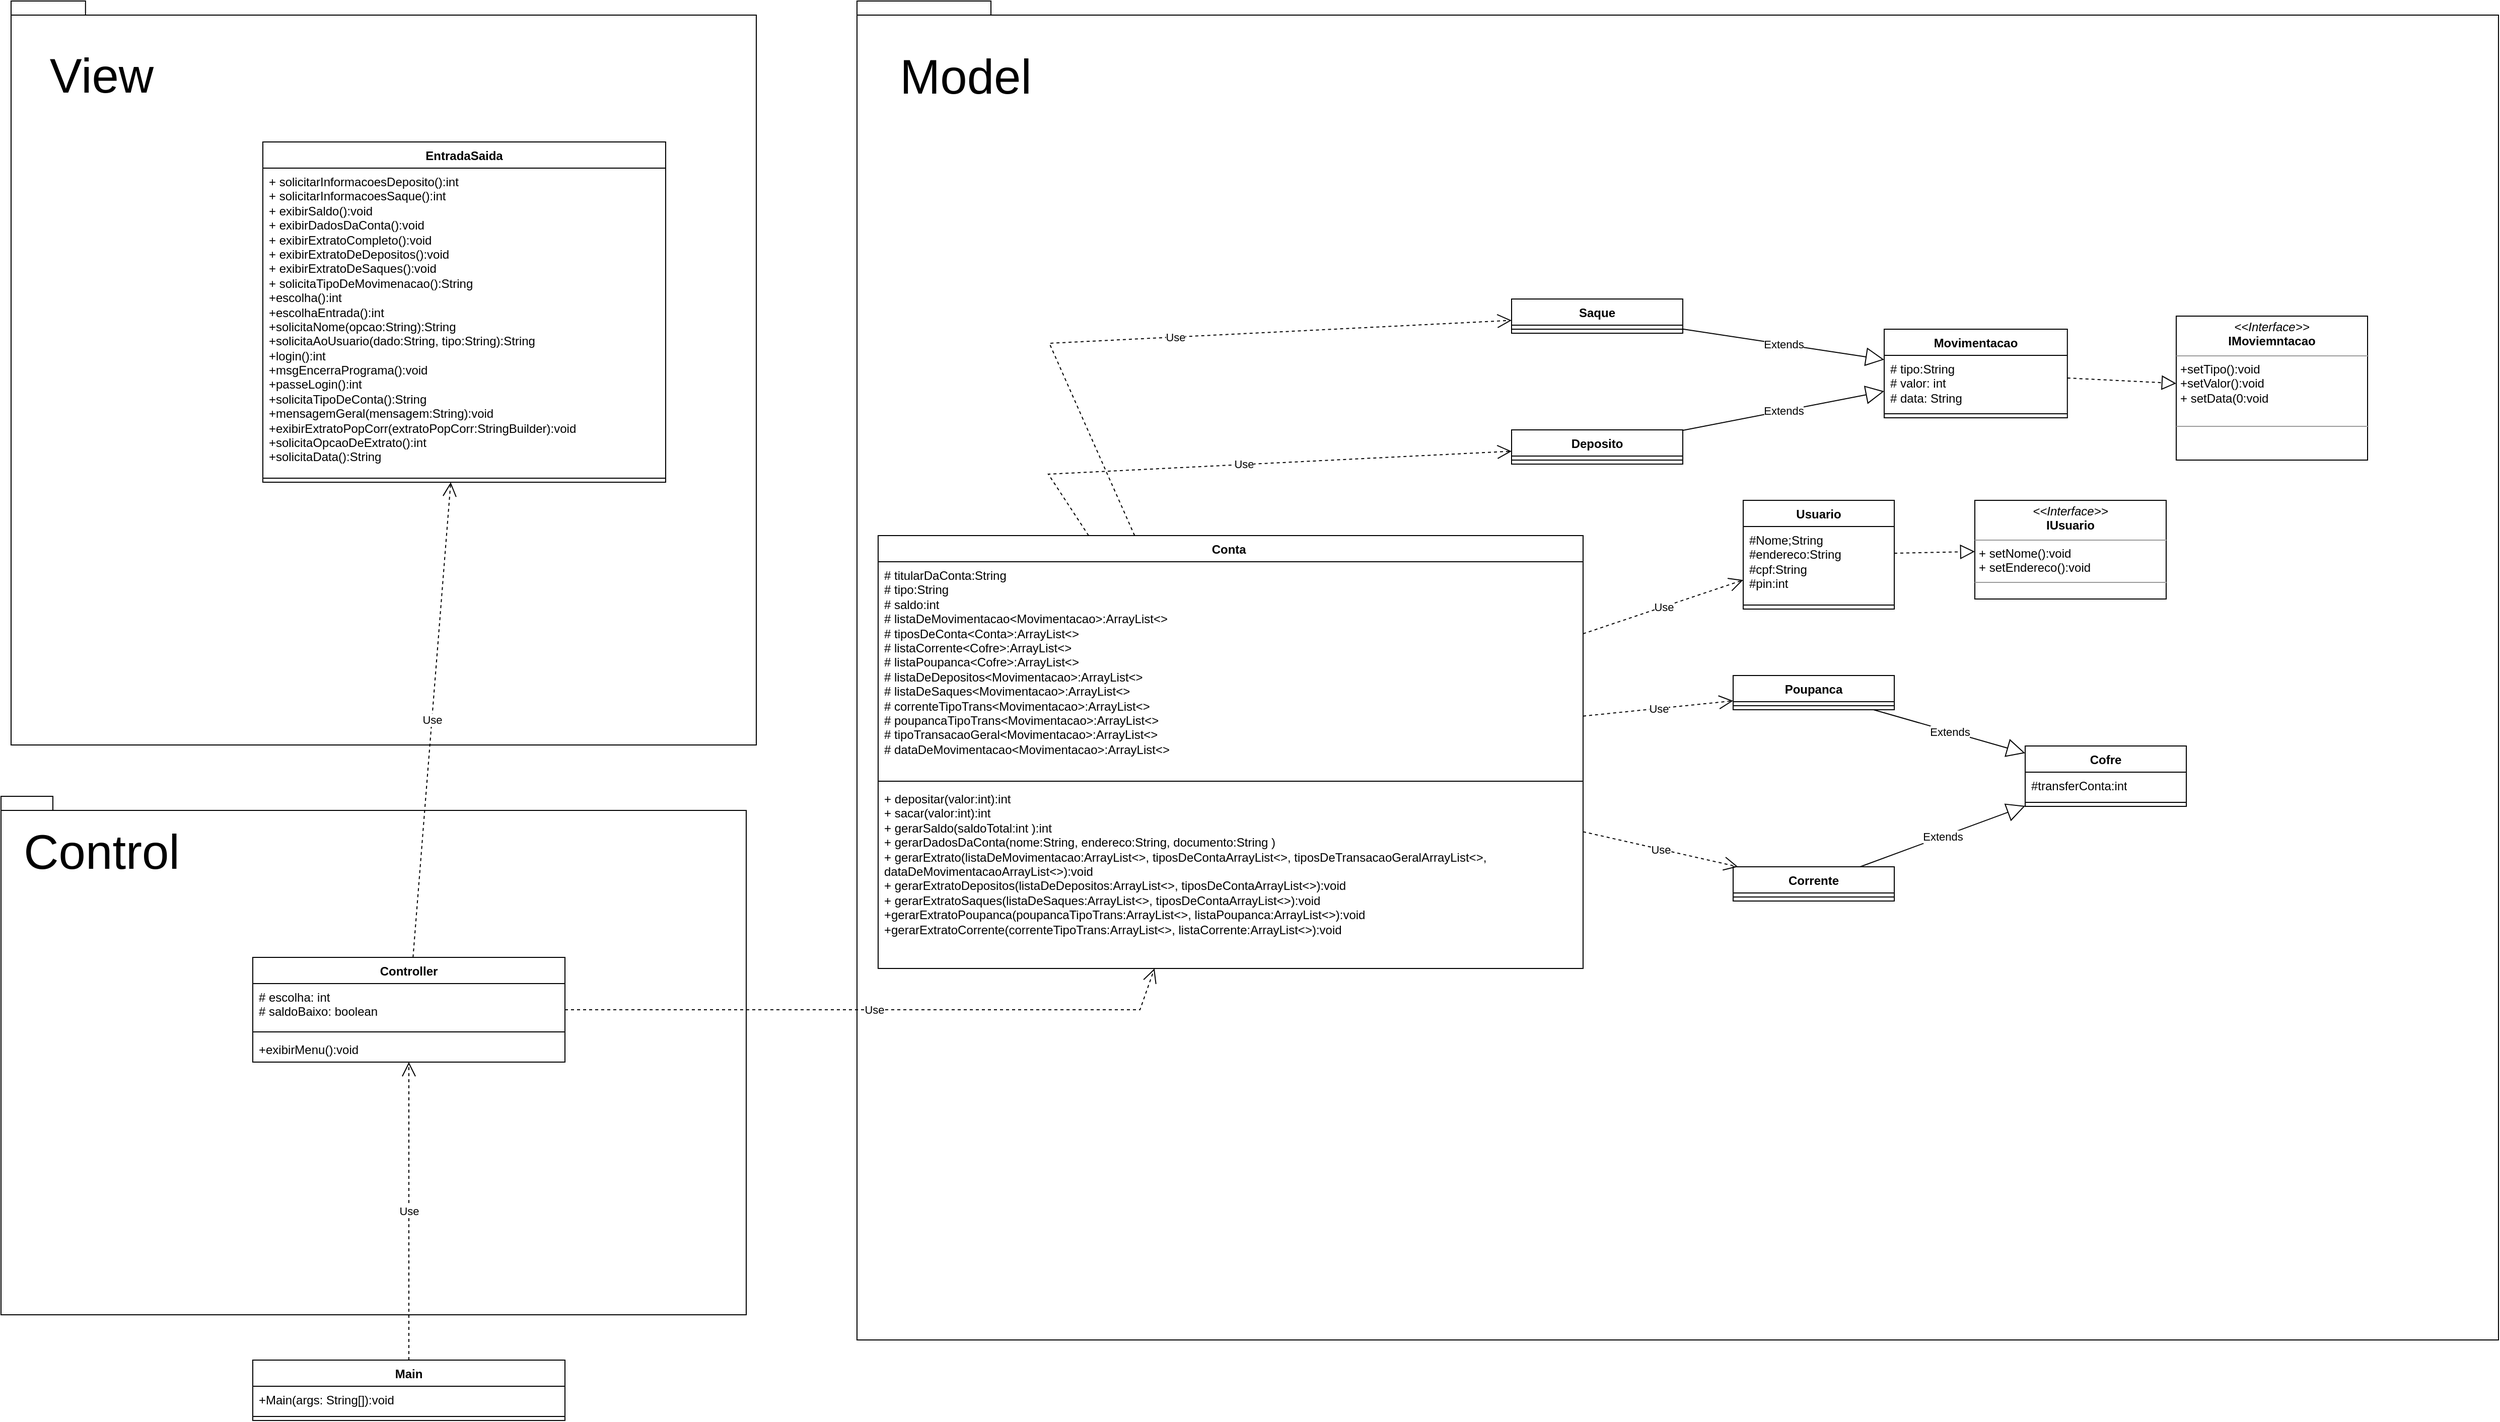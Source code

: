 <mxfile version="22.1.5" type="device">
  <diagram name="Página-1" id="wkBqPO9mRIv1jqaeK_lQ">
    <mxGraphModel dx="3612" dy="2394" grid="1" gridSize="10" guides="1" tooltips="1" connect="1" arrows="1" fold="1" page="1" pageScale="1" pageWidth="827" pageHeight="1169" math="0" shadow="0">
      <root>
        <mxCell id="0" />
        <mxCell id="1" parent="0" />
        <mxCell id="ZDYXa_QKmoX-SmDsttya-9" value="" style="group" parent="1" connectable="0" vertex="1">
          <mxGeometry x="-190" y="-880" width="740" height="739" as="geometry" />
        </mxCell>
        <mxCell id="ZDYXa_QKmoX-SmDsttya-1" value="" style="shape=folder;fontStyle=1;spacingTop=10;tabWidth=40;tabHeight=14;tabPosition=left;html=1;whiteSpace=wrap;movable=1;resizable=1;rotatable=1;deletable=1;editable=1;locked=0;connectable=1;" parent="ZDYXa_QKmoX-SmDsttya-9" vertex="1">
          <mxGeometry width="740" height="739" as="geometry" />
        </mxCell>
        <mxCell id="ZDYXa_QKmoX-SmDsttya-8" value="&lt;font style=&quot;font-size: 48px;&quot;&gt;View&lt;/font&gt;" style="text;html=1;strokeColor=none;fillColor=none;align=center;verticalAlign=middle;whiteSpace=wrap;rounded=0;movable=1;resizable=1;rotatable=1;deletable=1;editable=1;locked=0;connectable=1;" parent="ZDYXa_QKmoX-SmDsttya-9" vertex="1">
          <mxGeometry x="60" y="59" width="60" height="30" as="geometry" />
        </mxCell>
        <mxCell id="ZDYXa_QKmoX-SmDsttya-18" value="EntradaSaida" style="swimlane;fontStyle=1;align=center;verticalAlign=top;childLayout=stackLayout;horizontal=1;startSize=26;horizontalStack=0;resizeParent=1;resizeParentMax=0;resizeLast=0;collapsible=1;marginBottom=0;whiteSpace=wrap;html=1;" parent="ZDYXa_QKmoX-SmDsttya-9" vertex="1">
          <mxGeometry x="250" y="140" width="400" height="338" as="geometry" />
        </mxCell>
        <mxCell id="ZDYXa_QKmoX-SmDsttya-19" value="&lt;div&gt;+ solicitarInformacoesDeposito():int&amp;nbsp;&lt;/div&gt;&lt;div&gt;+ solicitarInformacoesSaque():int&amp;nbsp;&lt;/div&gt;&lt;div&gt;+ exibirSaldo():void&amp;nbsp;&lt;/div&gt;&lt;div&gt;+ exibirDadosDaConta():void&amp;nbsp;&amp;nbsp;&lt;/div&gt;&lt;div&gt;+ exibirExtratoCompleto():void&amp;nbsp;&lt;/div&gt;&lt;div&gt;+ exibirExtratoDeDepositos():void&amp;nbsp;&lt;/div&gt;&lt;div&gt;+ exibirExtratoDeSaques():void&amp;nbsp;&lt;/div&gt;&lt;div&gt;+ solicitaTipoDeMovimenacao():String&lt;/div&gt;&lt;div&gt;+escolha():int&amp;nbsp;&lt;/div&gt;&lt;div&gt;+escolhaEntrada():int&amp;nbsp;&lt;/div&gt;&lt;div&gt;+solicitaNome(opcao:String):String&amp;nbsp;&lt;/div&gt;&lt;div&gt;+solicitaAoUsuario(dado:String, tipo:String):String&lt;/div&gt;&lt;div&gt;+login():int&amp;nbsp;&lt;/div&gt;&lt;div&gt;+msgEncerraPrograma():void&lt;/div&gt;&lt;div&gt;+passeLogin():int&amp;nbsp;&lt;/div&gt;&lt;div&gt;+solicitaTipoDeConta():String&lt;/div&gt;&lt;div&gt;+mensagemGeral(mensagem:String):void&lt;/div&gt;&lt;div&gt;+exibirExtratoPopCorr(extratoPopCorr:StringBuilder):void&lt;/div&gt;&lt;div&gt;+solicitaOpcaoDeExtrato():int&lt;/div&gt;&lt;div&gt;+solicitaData():String&lt;/div&gt;" style="text;strokeColor=none;fillColor=none;align=left;verticalAlign=top;spacingLeft=4;spacingRight=4;overflow=hidden;rotatable=0;points=[[0,0.5],[1,0.5]];portConstraint=eastwest;whiteSpace=wrap;html=1;" parent="ZDYXa_QKmoX-SmDsttya-18" vertex="1">
          <mxGeometry y="26" width="400" height="304" as="geometry" />
        </mxCell>
        <mxCell id="ZDYXa_QKmoX-SmDsttya-20" value="" style="line;strokeWidth=1;fillColor=none;align=left;verticalAlign=middle;spacingTop=-1;spacingLeft=3;spacingRight=3;rotatable=0;labelPosition=right;points=[];portConstraint=eastwest;strokeColor=inherit;" parent="ZDYXa_QKmoX-SmDsttya-18" vertex="1">
          <mxGeometry y="330" width="400" height="8" as="geometry" />
        </mxCell>
        <mxCell id="ZDYXa_QKmoX-SmDsttya-11" value="" style="group" parent="1" connectable="0" vertex="1">
          <mxGeometry x="-200" y="-90" width="740" height="515" as="geometry" />
        </mxCell>
        <mxCell id="ZDYXa_QKmoX-SmDsttya-2" value="" style="shape=folder;fontStyle=1;spacingTop=10;tabWidth=40;tabHeight=14;tabPosition=left;html=1;whiteSpace=wrap;" parent="ZDYXa_QKmoX-SmDsttya-11" vertex="1">
          <mxGeometry width="740" height="515" as="geometry" />
        </mxCell>
        <mxCell id="ZDYXa_QKmoX-SmDsttya-10" value="&lt;font style=&quot;font-size: 48px;&quot;&gt;Control&lt;/font&gt;" style="text;html=1;strokeColor=none;fillColor=none;align=center;verticalAlign=middle;whiteSpace=wrap;rounded=0;" parent="ZDYXa_QKmoX-SmDsttya-11" vertex="1">
          <mxGeometry x="70" y="40" width="60" height="30" as="geometry" />
        </mxCell>
        <mxCell id="ZDYXa_QKmoX-SmDsttya-4" value="Controller" style="swimlane;fontStyle=1;align=center;verticalAlign=top;childLayout=stackLayout;horizontal=1;startSize=26;horizontalStack=0;resizeParent=1;resizeParentMax=0;resizeLast=0;collapsible=1;marginBottom=0;whiteSpace=wrap;html=1;" parent="ZDYXa_QKmoX-SmDsttya-11" vertex="1">
          <mxGeometry x="250" y="160" width="310" height="104" as="geometry" />
        </mxCell>
        <mxCell id="ZDYXa_QKmoX-SmDsttya-5" value="# escolha: int&amp;nbsp;&lt;br&gt;# saldoBaixo: boolean&lt;br&gt;" style="text;strokeColor=none;fillColor=none;align=left;verticalAlign=top;spacingLeft=4;spacingRight=4;overflow=hidden;rotatable=0;points=[[0,0.5],[1,0.5]];portConstraint=eastwest;whiteSpace=wrap;html=1;" parent="ZDYXa_QKmoX-SmDsttya-4" vertex="1">
          <mxGeometry y="26" width="310" height="44" as="geometry" />
        </mxCell>
        <mxCell id="ZDYXa_QKmoX-SmDsttya-6" value="" style="line;strokeWidth=1;fillColor=none;align=left;verticalAlign=middle;spacingTop=-1;spacingLeft=3;spacingRight=3;rotatable=0;labelPosition=right;points=[];portConstraint=eastwest;strokeColor=inherit;" parent="ZDYXa_QKmoX-SmDsttya-4" vertex="1">
          <mxGeometry y="70" width="310" height="8" as="geometry" />
        </mxCell>
        <mxCell id="ZDYXa_QKmoX-SmDsttya-7" value="+exibirMenu():void&amp;nbsp;" style="text;strokeColor=none;fillColor=none;align=left;verticalAlign=top;spacingLeft=4;spacingRight=4;overflow=hidden;rotatable=0;points=[[0,0.5],[1,0.5]];portConstraint=eastwest;whiteSpace=wrap;html=1;" parent="ZDYXa_QKmoX-SmDsttya-4" vertex="1">
          <mxGeometry y="78" width="310" height="26" as="geometry" />
        </mxCell>
        <mxCell id="ZDYXa_QKmoX-SmDsttya-14" value="Main" style="swimlane;fontStyle=1;align=center;verticalAlign=top;childLayout=stackLayout;horizontal=1;startSize=26;horizontalStack=0;resizeParent=1;resizeParentMax=0;resizeLast=0;collapsible=1;marginBottom=0;whiteSpace=wrap;html=1;" parent="1" vertex="1">
          <mxGeometry x="50" y="470" width="310" height="60" as="geometry" />
        </mxCell>
        <mxCell id="ZDYXa_QKmoX-SmDsttya-15" value="+Main(args: String[]):void" style="text;strokeColor=none;fillColor=none;align=left;verticalAlign=top;spacingLeft=4;spacingRight=4;overflow=hidden;rotatable=0;points=[[0,0.5],[1,0.5]];portConstraint=eastwest;whiteSpace=wrap;html=1;" parent="ZDYXa_QKmoX-SmDsttya-14" vertex="1">
          <mxGeometry y="26" width="310" height="26" as="geometry" />
        </mxCell>
        <mxCell id="ZDYXa_QKmoX-SmDsttya-16" value="" style="line;strokeWidth=1;fillColor=none;align=left;verticalAlign=middle;spacingTop=-1;spacingLeft=3;spacingRight=3;rotatable=0;labelPosition=right;points=[];portConstraint=eastwest;strokeColor=inherit;" parent="ZDYXa_QKmoX-SmDsttya-14" vertex="1">
          <mxGeometry y="52" width="310" height="8" as="geometry" />
        </mxCell>
        <mxCell id="ZDYXa_QKmoX-SmDsttya-23" value="Use" style="endArrow=open;endSize=12;dashed=1;html=1;rounded=0;" parent="1" source="ZDYXa_QKmoX-SmDsttya-14" target="ZDYXa_QKmoX-SmDsttya-4" edge="1">
          <mxGeometry width="160" relative="1" as="geometry">
            <mxPoint x="230" y="190" as="sourcePoint" />
            <mxPoint x="390" y="190" as="targetPoint" />
          </mxGeometry>
        </mxCell>
        <mxCell id="ZDYXa_QKmoX-SmDsttya-24" value="Use" style="endArrow=open;endSize=12;dashed=1;html=1;rounded=0;" parent="1" source="ZDYXa_QKmoX-SmDsttya-4" target="ZDYXa_QKmoX-SmDsttya-18" edge="1">
          <mxGeometry width="160" relative="1" as="geometry">
            <mxPoint x="150" y="-10" as="sourcePoint" />
            <mxPoint x="310" y="-10" as="targetPoint" />
          </mxGeometry>
        </mxCell>
        <mxCell id="ZDYXa_QKmoX-SmDsttya-41" value="" style="group" parent="1" connectable="0" vertex="1">
          <mxGeometry x="650" y="-880" width="1630" height="1330" as="geometry" />
        </mxCell>
        <mxCell id="ZDYXa_QKmoX-SmDsttya-3" value="" style="shape=folder;fontStyle=1;spacingTop=10;tabWidth=40;tabHeight=14;tabPosition=left;html=1;whiteSpace=wrap;movable=0;resizable=0;rotatable=0;deletable=0;editable=0;locked=1;connectable=0;" parent="ZDYXa_QKmoX-SmDsttya-41" vertex="1">
          <mxGeometry x="-0.003" width="1630" height="1330" as="geometry" />
        </mxCell>
        <mxCell id="ZDYXa_QKmoX-SmDsttya-40" value="&lt;font style=&quot;font-size: 48px;&quot;&gt;Model&lt;/font&gt;" style="text;html=1;strokeColor=none;fillColor=none;align=center;verticalAlign=middle;whiteSpace=wrap;rounded=0;movable=0;resizable=0;rotatable=0;deletable=0;editable=0;locked=1;connectable=0;" parent="ZDYXa_QKmoX-SmDsttya-41" vertex="1">
          <mxGeometry x="87.001" y="60" width="41.974" height="30" as="geometry" />
        </mxCell>
        <mxCell id="ZDYXa_QKmoX-SmDsttya-25" value="Conta&amp;nbsp;" style="swimlane;fontStyle=1;align=center;verticalAlign=top;childLayout=stackLayout;horizontal=1;startSize=26;horizontalStack=0;resizeParent=1;resizeParentMax=0;resizeLast=0;collapsible=1;marginBottom=0;whiteSpace=wrap;html=1;container=0;" parent="ZDYXa_QKmoX-SmDsttya-41" vertex="1">
          <mxGeometry x="20.987" y="531" width="700" height="430" as="geometry" />
        </mxCell>
        <mxCell id="ZDYXa_QKmoX-SmDsttya-26" value="&lt;div&gt;# titularDaConta:String&amp;nbsp;&lt;/div&gt;&lt;div&gt;# tipo:String&amp;nbsp;&lt;/div&gt;&lt;div&gt;# saldo:int&amp;nbsp;&lt;/div&gt;&lt;div&gt;# listaDeMovimentacao&amp;lt;Movimentacao&amp;gt;:ArrayList&amp;lt;&amp;gt;&lt;/div&gt;&lt;div&gt;# tiposDeConta&amp;lt;Conta&amp;gt;:ArrayList&amp;lt;&amp;gt;&lt;/div&gt;&lt;div&gt;# listaCorrente&amp;lt;Cofre&amp;gt;:ArrayList&amp;lt;&amp;gt;&lt;/div&gt;&lt;div&gt;#&amp;nbsp;listaPoupanca&amp;lt;Cofre&amp;gt;:ArrayList&amp;lt;&amp;gt;&lt;/div&gt;&lt;div&gt;#&amp;nbsp;listaDeDepositos&amp;lt;Movimentacao&amp;gt;:ArrayList&amp;lt;&amp;gt;&lt;/div&gt;&lt;div&gt;# listaDeSaques&amp;lt;Movimentacao&amp;gt;:ArrayList&amp;lt;&amp;gt;&lt;br&gt;&lt;/div&gt;&lt;div&gt;# correnteTipoTrans&amp;lt;Movimentacao&amp;gt;:ArrayList&amp;lt;&amp;gt;&lt;br&gt;&lt;/div&gt;&lt;div&gt;# poupancaTipoTrans&amp;lt;Movimentacao&amp;gt;:ArrayList&amp;lt;&amp;gt;&lt;/div&gt;&lt;div&gt;# tipoTransacaoGeral&amp;lt;Movimentacao&amp;gt;:ArrayList&amp;lt;&amp;gt;&lt;/div&gt;&lt;div&gt;# dataDeMovimentacao&amp;lt;Movimentacao&amp;gt;:ArrayList&amp;lt;&amp;gt;&lt;/div&gt;" style="text;strokeColor=none;fillColor=none;align=left;verticalAlign=top;spacingLeft=4;spacingRight=4;overflow=hidden;rotatable=0;points=[[0,0.5],[1,0.5]];portConstraint=eastwest;whiteSpace=wrap;html=1;container=0;" parent="ZDYXa_QKmoX-SmDsttya-25" vertex="1">
          <mxGeometry y="26" width="700" height="214" as="geometry" />
        </mxCell>
        <mxCell id="ZDYXa_QKmoX-SmDsttya-27" value="" style="line;strokeWidth=1;fillColor=none;align=left;verticalAlign=middle;spacingTop=-1;spacingLeft=3;spacingRight=3;rotatable=0;labelPosition=right;points=[];portConstraint=eastwest;strokeColor=inherit;container=0;" parent="ZDYXa_QKmoX-SmDsttya-25" vertex="1">
          <mxGeometry y="240" width="700" height="8" as="geometry" />
        </mxCell>
        <mxCell id="ZDYXa_QKmoX-SmDsttya-28" value="&lt;div&gt;+ depositar(valor:int):int&lt;/div&gt;&lt;div&gt;+ sacar(valor:int):int&amp;nbsp;&lt;/div&gt;&lt;div&gt;+ gerarSaldo(saldoTotal:int ):int&amp;nbsp;&lt;/div&gt;&lt;div&gt;+ gerarDadosDaConta(nome:String, endereco:String, documento:String )&lt;/div&gt;&lt;div&gt;+ gerarExtrato(listaDeMovimentacao:ArrayList&amp;lt;&amp;gt;, tiposDeContaArrayList&amp;lt;&amp;gt;, tiposDeTransacaoGeralArrayList&amp;lt;&amp;gt;, dataDeMovimentacaoArrayList&amp;lt;&amp;gt;):void&lt;/div&gt;&lt;div&gt;+ gerarExtratoDepositos(listaDeDepositos:ArrayList&amp;lt;&amp;gt;, tiposDeContaArrayList&amp;lt;&amp;gt;):void&lt;/div&gt;&lt;div&gt;+ gerarExtratoSaques(listaDeSaques:ArrayList&amp;lt;&amp;gt;, tiposDeContaArrayList&amp;lt;&amp;gt;):void&lt;/div&gt;&lt;div&gt;+gerarExtratoPoupanca(poupancaTipoTrans:ArrayList&amp;lt;&amp;gt;, listaPoupanca:ArrayList&amp;lt;&amp;gt;):void&lt;/div&gt;&lt;div&gt;+gerarExtratoCorrente(correnteTipoTrans:ArrayList&amp;lt;&amp;gt;, listaCorrente:ArrayList&amp;lt;&amp;gt;):void&lt;br&gt;&lt;/div&gt;&lt;div&gt;&lt;br&gt;&lt;/div&gt;" style="text;strokeColor=none;fillColor=none;align=left;verticalAlign=top;spacingLeft=4;spacingRight=4;overflow=hidden;rotatable=0;points=[[0,0.5],[1,0.5]];portConstraint=eastwest;whiteSpace=wrap;html=1;container=0;" parent="ZDYXa_QKmoX-SmDsttya-25" vertex="1">
          <mxGeometry y="248" width="700" height="182" as="geometry" />
        </mxCell>
        <mxCell id="ZDYXa_QKmoX-SmDsttya-30" value="Movimentacao" style="swimlane;fontStyle=1;align=center;verticalAlign=top;childLayout=stackLayout;horizontal=1;startSize=26;horizontalStack=0;resizeParent=1;resizeParentMax=0;resizeLast=0;collapsible=1;marginBottom=0;whiteSpace=wrap;html=1;container=0;" parent="ZDYXa_QKmoX-SmDsttya-41" vertex="1">
          <mxGeometry x="1020.001" y="326" width="181.888" height="88" as="geometry" />
        </mxCell>
        <mxCell id="ZDYXa_QKmoX-SmDsttya-31" value="&lt;div&gt;# tipo:String&amp;nbsp;&lt;/div&gt;&lt;div&gt;# valor: int&amp;nbsp;&lt;/div&gt;&lt;div&gt;# data: String&amp;nbsp;&lt;/div&gt;" style="text;strokeColor=none;fillColor=none;align=left;verticalAlign=top;spacingLeft=4;spacingRight=4;overflow=hidden;rotatable=0;points=[[0,0.5],[1,0.5]];portConstraint=eastwest;whiteSpace=wrap;html=1;container=0;" parent="ZDYXa_QKmoX-SmDsttya-30" vertex="1">
          <mxGeometry y="26" width="181.888" height="54" as="geometry" />
        </mxCell>
        <mxCell id="ZDYXa_QKmoX-SmDsttya-32" value="" style="line;strokeWidth=1;fillColor=none;align=left;verticalAlign=middle;spacingTop=-1;spacingLeft=3;spacingRight=3;rotatable=0;labelPosition=right;points=[];portConstraint=eastwest;strokeColor=inherit;container=0;" parent="ZDYXa_QKmoX-SmDsttya-30" vertex="1">
          <mxGeometry y="80" width="181.888" height="8" as="geometry" />
        </mxCell>
        <mxCell id="ZDYXa_QKmoX-SmDsttya-44" value="Deposito" style="swimlane;fontStyle=1;align=center;verticalAlign=top;childLayout=stackLayout;horizontal=1;startSize=26;horizontalStack=0;resizeParent=1;resizeParentMax=0;resizeLast=0;collapsible=1;marginBottom=0;whiteSpace=wrap;html=1;" parent="ZDYXa_QKmoX-SmDsttya-41" vertex="1">
          <mxGeometry x="650" y="426" width="170" height="34" as="geometry" />
        </mxCell>
        <mxCell id="ZDYXa_QKmoX-SmDsttya-46" value="" style="line;strokeWidth=1;fillColor=none;align=left;verticalAlign=middle;spacingTop=-1;spacingLeft=3;spacingRight=3;rotatable=0;labelPosition=right;points=[];portConstraint=eastwest;strokeColor=inherit;" parent="ZDYXa_QKmoX-SmDsttya-44" vertex="1">
          <mxGeometry y="26" width="170" height="8" as="geometry" />
        </mxCell>
        <mxCell id="ZDYXa_QKmoX-SmDsttya-48" value="Saque" style="swimlane;fontStyle=1;align=center;verticalAlign=top;childLayout=stackLayout;horizontal=1;startSize=26;horizontalStack=0;resizeParent=1;resizeParentMax=0;resizeLast=0;collapsible=1;marginBottom=0;whiteSpace=wrap;html=1;" parent="ZDYXa_QKmoX-SmDsttya-41" vertex="1">
          <mxGeometry x="650" y="296" width="170" height="34" as="geometry" />
        </mxCell>
        <mxCell id="ZDYXa_QKmoX-SmDsttya-50" value="" style="line;strokeWidth=1;fillColor=none;align=left;verticalAlign=middle;spacingTop=-1;spacingLeft=3;spacingRight=3;rotatable=0;labelPosition=right;points=[];portConstraint=eastwest;strokeColor=inherit;" parent="ZDYXa_QKmoX-SmDsttya-48" vertex="1">
          <mxGeometry y="26" width="170" height="8" as="geometry" />
        </mxCell>
        <mxCell id="ZDYXa_QKmoX-SmDsttya-56" value="&lt;p style=&quot;margin:0px;margin-top:4px;text-align:center;&quot;&gt;&lt;i&gt;&amp;lt;&amp;lt;Interface&amp;gt;&amp;gt;&lt;/i&gt;&lt;br&gt;&lt;b&gt;IMoviemntacao&lt;/b&gt;&lt;/p&gt;&lt;hr size=&quot;1&quot;&gt;&lt;p style=&quot;margin:0px;margin-left:4px;&quot;&gt;+setTipo():void&amp;nbsp;&lt;/p&gt;&lt;p style=&quot;margin:0px;margin-left:4px;&quot;&gt;+setValor():void&amp;nbsp;&lt;/p&gt;&lt;p style=&quot;margin:0px;margin-left:4px;&quot;&gt;+ setData(0:void&lt;/p&gt;&lt;p style=&quot;margin:0px;margin-left:4px;&quot;&gt;&lt;br&gt;&lt;/p&gt;&lt;hr size=&quot;1&quot;&gt;&lt;p style=&quot;margin:0px;margin-left:4px;&quot;&gt;&lt;br&gt;&lt;/p&gt;" style="verticalAlign=top;align=left;overflow=fill;fontSize=12;fontFamily=Helvetica;html=1;whiteSpace=wrap;" parent="ZDYXa_QKmoX-SmDsttya-41" vertex="1">
          <mxGeometry x="1310" y="313" width="190" height="143" as="geometry" />
        </mxCell>
        <mxCell id="ZDYXa_QKmoX-SmDsttya-57" value="" style="endArrow=block;dashed=1;endFill=0;endSize=12;html=1;rounded=0;" parent="ZDYXa_QKmoX-SmDsttya-41" source="ZDYXa_QKmoX-SmDsttya-30" target="ZDYXa_QKmoX-SmDsttya-56" edge="1">
          <mxGeometry width="160" relative="1" as="geometry">
            <mxPoint x="1060" y="840" as="sourcePoint" />
            <mxPoint x="1220" y="840" as="targetPoint" />
          </mxGeometry>
        </mxCell>
        <mxCell id="ZDYXa_QKmoX-SmDsttya-61" value="Use" style="endArrow=open;endSize=12;dashed=1;html=1;rounded=0;" parent="ZDYXa_QKmoX-SmDsttya-41" source="ZDYXa_QKmoX-SmDsttya-25" target="ZDYXa_QKmoX-SmDsttya-44" edge="1">
          <mxGeometry width="160" relative="1" as="geometry">
            <mxPoint x="240" y="430" as="sourcePoint" />
            <mxPoint x="400" y="430" as="targetPoint" />
            <Array as="points">
              <mxPoint x="190" y="470" />
            </Array>
          </mxGeometry>
        </mxCell>
        <mxCell id="ZDYXa_QKmoX-SmDsttya-62" value="Use" style="endArrow=open;endSize=12;dashed=1;html=1;rounded=0;" parent="ZDYXa_QKmoX-SmDsttya-41" source="ZDYXa_QKmoX-SmDsttya-25" target="ZDYXa_QKmoX-SmDsttya-48" edge="1">
          <mxGeometry width="160" relative="1" as="geometry">
            <mxPoint x="200" y="370" as="sourcePoint" />
            <mxPoint x="360" y="370" as="targetPoint" />
            <Array as="points">
              <mxPoint x="191" y="340" />
            </Array>
          </mxGeometry>
        </mxCell>
        <mxCell id="ZDYXa_QKmoX-SmDsttya-63" value="Extends" style="endArrow=block;endSize=16;endFill=0;html=1;rounded=0;" parent="ZDYXa_QKmoX-SmDsttya-41" source="ZDYXa_QKmoX-SmDsttya-48" target="ZDYXa_QKmoX-SmDsttya-30" edge="1">
          <mxGeometry width="160" relative="1" as="geometry">
            <mxPoint x="590" y="400" as="sourcePoint" />
            <mxPoint x="750" y="400" as="targetPoint" />
          </mxGeometry>
        </mxCell>
        <mxCell id="ZDYXa_QKmoX-SmDsttya-64" value="Extends" style="endArrow=block;endSize=16;endFill=0;html=1;rounded=0;" parent="ZDYXa_QKmoX-SmDsttya-41" source="ZDYXa_QKmoX-SmDsttya-44" target="ZDYXa_QKmoX-SmDsttya-30" edge="1">
          <mxGeometry width="160" relative="1" as="geometry">
            <mxPoint x="670" y="460" as="sourcePoint" />
            <mxPoint x="830" y="460" as="targetPoint" />
          </mxGeometry>
        </mxCell>
        <mxCell id="ZDYXa_QKmoX-SmDsttya-65" value="Usuario" style="swimlane;fontStyle=1;align=center;verticalAlign=top;childLayout=stackLayout;horizontal=1;startSize=26;horizontalStack=0;resizeParent=1;resizeParentMax=0;resizeLast=0;collapsible=1;marginBottom=0;whiteSpace=wrap;html=1;" parent="ZDYXa_QKmoX-SmDsttya-41" vertex="1">
          <mxGeometry x="880" y="496" width="150" height="108" as="geometry" />
        </mxCell>
        <mxCell id="ZDYXa_QKmoX-SmDsttya-66" value="#Nome;String&amp;nbsp;&lt;br&gt;#endereco:String&lt;br&gt;#cpf:String&amp;nbsp;&lt;br&gt;#pin:int&amp;nbsp;&amp;nbsp;&lt;br&gt;&amp;nbsp;" style="text;strokeColor=none;fillColor=none;align=left;verticalAlign=top;spacingLeft=4;spacingRight=4;overflow=hidden;rotatable=0;points=[[0,0.5],[1,0.5]];portConstraint=eastwest;whiteSpace=wrap;html=1;" parent="ZDYXa_QKmoX-SmDsttya-65" vertex="1">
          <mxGeometry y="26" width="150" height="74" as="geometry" />
        </mxCell>
        <mxCell id="ZDYXa_QKmoX-SmDsttya-67" value="" style="line;strokeWidth=1;fillColor=none;align=left;verticalAlign=middle;spacingTop=-1;spacingLeft=3;spacingRight=3;rotatable=0;labelPosition=right;points=[];portConstraint=eastwest;strokeColor=inherit;" parent="ZDYXa_QKmoX-SmDsttya-65" vertex="1">
          <mxGeometry y="100" width="150" height="8" as="geometry" />
        </mxCell>
        <mxCell id="ZDYXa_QKmoX-SmDsttya-77" value="Use" style="endArrow=open;endSize=12;dashed=1;html=1;rounded=0;" parent="ZDYXa_QKmoX-SmDsttya-41" source="ZDYXa_QKmoX-SmDsttya-25" target="ZDYXa_QKmoX-SmDsttya-65" edge="1">
          <mxGeometry width="160" relative="1" as="geometry">
            <mxPoint x="460" y="620" as="sourcePoint" />
            <mxPoint x="580" y="635.351" as="targetPoint" />
          </mxGeometry>
        </mxCell>
        <mxCell id="ZDYXa_QKmoX-SmDsttya-81" value="&lt;p style=&quot;margin:0px;margin-top:4px;text-align:center;&quot;&gt;&lt;i&gt;&amp;lt;&amp;lt;Interface&amp;gt;&amp;gt;&lt;/i&gt;&lt;br&gt;&lt;b&gt;IUsuario&lt;/b&gt;&lt;/p&gt;&lt;hr size=&quot;1&quot;&gt;&lt;p style=&quot;margin:0px;margin-left:4px;&quot;&gt;+ setNome&lt;span style=&quot;background-color: initial;&quot;&gt;():void&lt;/span&gt;&lt;/p&gt;&lt;p style=&quot;margin:0px;margin-left:4px;&quot;&gt;+ setEndereco():void&lt;/p&gt;&lt;hr size=&quot;1&quot;&gt;&lt;p style=&quot;margin:0px;margin-left:4px;&quot;&gt;&lt;br&gt;&lt;/p&gt;" style="verticalAlign=top;align=left;overflow=fill;fontSize=12;fontFamily=Helvetica;html=1;whiteSpace=wrap;" parent="ZDYXa_QKmoX-SmDsttya-41" vertex="1">
          <mxGeometry x="1110" y="496" width="190" height="98" as="geometry" />
        </mxCell>
        <mxCell id="ZDYXa_QKmoX-SmDsttya-82" value="" style="endArrow=block;dashed=1;endFill=0;endSize=12;html=1;rounded=0;" parent="ZDYXa_QKmoX-SmDsttya-41" source="ZDYXa_QKmoX-SmDsttya-65" target="ZDYXa_QKmoX-SmDsttya-81" edge="1">
          <mxGeometry width="160" relative="1" as="geometry">
            <mxPoint x="1020" y="830" as="sourcePoint" />
            <mxPoint x="1180" y="830" as="targetPoint" />
          </mxGeometry>
        </mxCell>
        <mxCell id="U3aJZuugFM_wqAL2cR6U-1" value="Poupanca" style="swimlane;fontStyle=1;align=center;verticalAlign=top;childLayout=stackLayout;horizontal=1;startSize=26;horizontalStack=0;resizeParent=1;resizeParentMax=0;resizeLast=0;collapsible=1;marginBottom=0;whiteSpace=wrap;html=1;" vertex="1" parent="ZDYXa_QKmoX-SmDsttya-41">
          <mxGeometry x="870" y="670" width="160" height="34" as="geometry" />
        </mxCell>
        <mxCell id="U3aJZuugFM_wqAL2cR6U-3" value="" style="line;strokeWidth=1;fillColor=none;align=left;verticalAlign=middle;spacingTop=-1;spacingLeft=3;spacingRight=3;rotatable=0;labelPosition=right;points=[];portConstraint=eastwest;strokeColor=inherit;" vertex="1" parent="U3aJZuugFM_wqAL2cR6U-1">
          <mxGeometry y="26" width="160" height="8" as="geometry" />
        </mxCell>
        <mxCell id="U3aJZuugFM_wqAL2cR6U-5" value="Corrente" style="swimlane;fontStyle=1;align=center;verticalAlign=top;childLayout=stackLayout;horizontal=1;startSize=26;horizontalStack=0;resizeParent=1;resizeParentMax=0;resizeLast=0;collapsible=1;marginBottom=0;whiteSpace=wrap;html=1;" vertex="1" parent="ZDYXa_QKmoX-SmDsttya-41">
          <mxGeometry x="870" y="860" width="160" height="34" as="geometry" />
        </mxCell>
        <mxCell id="U3aJZuugFM_wqAL2cR6U-7" value="" style="line;strokeWidth=1;fillColor=none;align=left;verticalAlign=middle;spacingTop=-1;spacingLeft=3;spacingRight=3;rotatable=0;labelPosition=right;points=[];portConstraint=eastwest;strokeColor=inherit;" vertex="1" parent="U3aJZuugFM_wqAL2cR6U-5">
          <mxGeometry y="26" width="160" height="8" as="geometry" />
        </mxCell>
        <mxCell id="U3aJZuugFM_wqAL2cR6U-9" value="Cofre" style="swimlane;fontStyle=1;align=center;verticalAlign=top;childLayout=stackLayout;horizontal=1;startSize=26;horizontalStack=0;resizeParent=1;resizeParentMax=0;resizeLast=0;collapsible=1;marginBottom=0;whiteSpace=wrap;html=1;" vertex="1" parent="ZDYXa_QKmoX-SmDsttya-41">
          <mxGeometry x="1160" y="740" width="160" height="60" as="geometry" />
        </mxCell>
        <mxCell id="U3aJZuugFM_wqAL2cR6U-10" value="#transferConta:int" style="text;strokeColor=none;fillColor=none;align=left;verticalAlign=top;spacingLeft=4;spacingRight=4;overflow=hidden;rotatable=0;points=[[0,0.5],[1,0.5]];portConstraint=eastwest;whiteSpace=wrap;html=1;" vertex="1" parent="U3aJZuugFM_wqAL2cR6U-9">
          <mxGeometry y="26" width="160" height="26" as="geometry" />
        </mxCell>
        <mxCell id="U3aJZuugFM_wqAL2cR6U-11" value="" style="line;strokeWidth=1;fillColor=none;align=left;verticalAlign=middle;spacingTop=-1;spacingLeft=3;spacingRight=3;rotatable=0;labelPosition=right;points=[];portConstraint=eastwest;strokeColor=inherit;" vertex="1" parent="U3aJZuugFM_wqAL2cR6U-9">
          <mxGeometry y="52" width="160" height="8" as="geometry" />
        </mxCell>
        <mxCell id="U3aJZuugFM_wqAL2cR6U-13" value="Use" style="endArrow=open;endSize=12;dashed=1;html=1;rounded=0;" edge="1" parent="ZDYXa_QKmoX-SmDsttya-41" source="ZDYXa_QKmoX-SmDsttya-25" target="U3aJZuugFM_wqAL2cR6U-1">
          <mxGeometry width="160" relative="1" as="geometry">
            <mxPoint x="780" y="740" as="sourcePoint" />
            <mxPoint x="940" y="740" as="targetPoint" />
          </mxGeometry>
        </mxCell>
        <mxCell id="U3aJZuugFM_wqAL2cR6U-14" value="Use" style="endArrow=open;endSize=12;dashed=1;html=1;rounded=0;" edge="1" parent="ZDYXa_QKmoX-SmDsttya-41" source="ZDYXa_QKmoX-SmDsttya-25" target="U3aJZuugFM_wqAL2cR6U-5">
          <mxGeometry width="160" relative="1" as="geometry">
            <mxPoint x="870" y="800" as="sourcePoint" />
            <mxPoint x="1030" y="800" as="targetPoint" />
          </mxGeometry>
        </mxCell>
        <mxCell id="U3aJZuugFM_wqAL2cR6U-15" value="Extends" style="endArrow=block;endSize=16;endFill=0;html=1;rounded=0;" edge="1" parent="ZDYXa_QKmoX-SmDsttya-41" source="U3aJZuugFM_wqAL2cR6U-5" target="U3aJZuugFM_wqAL2cR6U-9">
          <mxGeometry width="160" relative="1" as="geometry">
            <mxPoint x="1120" y="870" as="sourcePoint" />
            <mxPoint x="1280" y="870" as="targetPoint" />
          </mxGeometry>
        </mxCell>
        <mxCell id="U3aJZuugFM_wqAL2cR6U-16" value="Extends" style="endArrow=block;endSize=16;endFill=0;html=1;rounded=0;" edge="1" parent="ZDYXa_QKmoX-SmDsttya-41" source="U3aJZuugFM_wqAL2cR6U-1" target="U3aJZuugFM_wqAL2cR6U-9">
          <mxGeometry width="160" relative="1" as="geometry">
            <mxPoint x="1010" y="760" as="sourcePoint" />
            <mxPoint x="1170" y="760" as="targetPoint" />
          </mxGeometry>
        </mxCell>
        <mxCell id="ZDYXa_QKmoX-SmDsttya-42" value="Use" style="endArrow=open;endSize=12;dashed=1;html=1;rounded=0;" parent="1" source="ZDYXa_QKmoX-SmDsttya-4" target="ZDYXa_QKmoX-SmDsttya-25" edge="1">
          <mxGeometry width="160" relative="1" as="geometry">
            <mxPoint x="760" y="120" as="sourcePoint" />
            <mxPoint x="920" y="120" as="targetPoint" />
            <Array as="points">
              <mxPoint x="931" y="122" />
            </Array>
          </mxGeometry>
        </mxCell>
      </root>
    </mxGraphModel>
  </diagram>
</mxfile>
